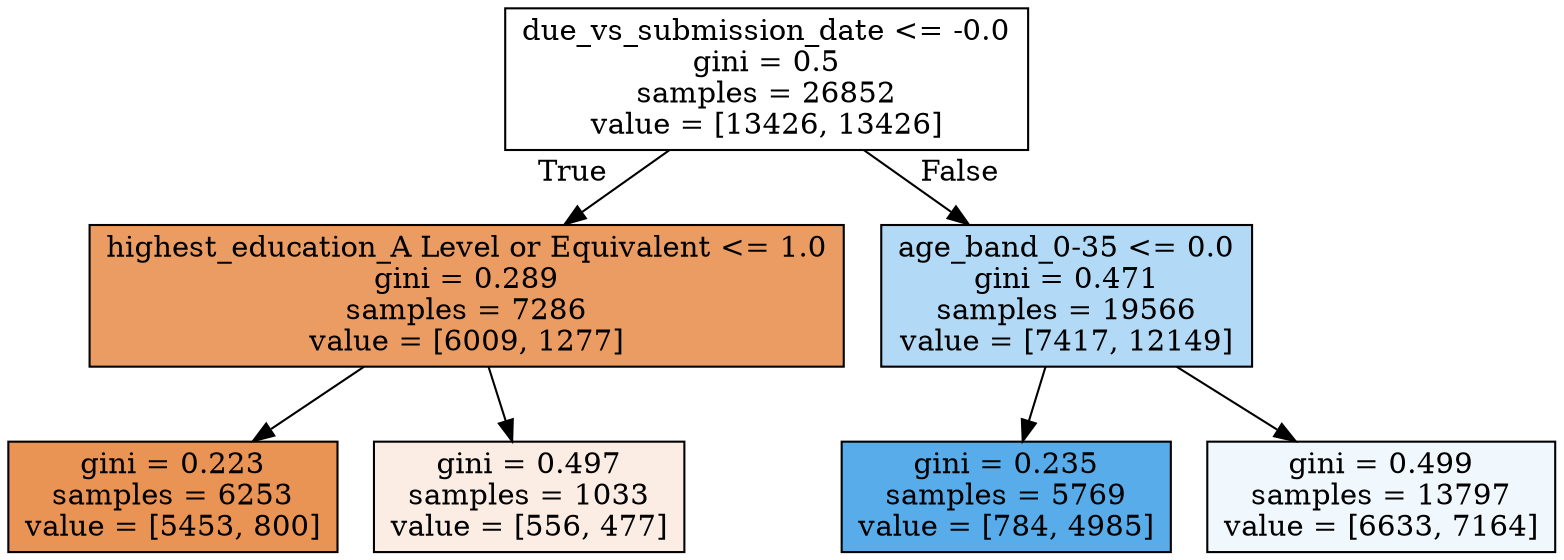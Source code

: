 digraph Tree {
node [shape=box, style="filled", color="black"] ;
0 [label="due_vs_submission_date <= -0.0\ngini = 0.5\nsamples = 26852\nvalue = [13426, 13426]", fillcolor="#e5813900"] ;
1 [label="highest_education_A Level or Equivalent <= 1.0\ngini = 0.289\nsamples = 7286\nvalue = [6009, 1277]", fillcolor="#e58139c9"] ;
0 -> 1 [labeldistance=2.5, labelangle=45, headlabel="True"] ;
2 [label="gini = 0.223\nsamples = 6253\nvalue = [5453, 800]", fillcolor="#e58139da"] ;
1 -> 2 ;
3 [label="gini = 0.497\nsamples = 1033\nvalue = [556, 477]", fillcolor="#e5813924"] ;
1 -> 3 ;
4 [label="age_band_0-35 <= 0.0\ngini = 0.471\nsamples = 19566\nvalue = [7417, 12149]", fillcolor="#399de563"] ;
0 -> 4 [labeldistance=2.5, labelangle=-45, headlabel="False"] ;
5 [label="gini = 0.235\nsamples = 5769\nvalue = [784, 4985]", fillcolor="#399de5d7"] ;
4 -> 5 ;
6 [label="gini = 0.499\nsamples = 13797\nvalue = [6633, 7164]", fillcolor="#399de513"] ;
4 -> 6 ;
}